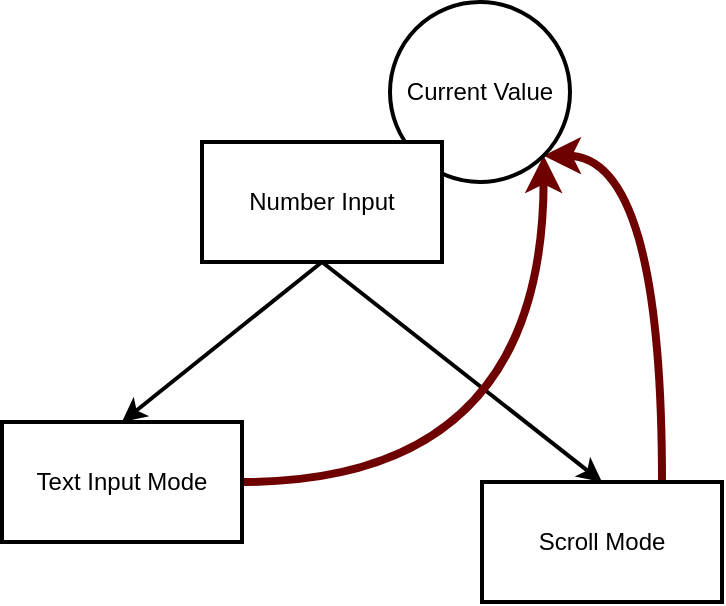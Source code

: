 <mxfile>
    <diagram id="Qek_3cwDKoniHayX2yv2" name="Page-1">
        <mxGraphModel dx="795" dy="545" grid="1" gridSize="10" guides="1" tooltips="1" connect="1" arrows="1" fold="1" page="1" pageScale="1" pageWidth="827" pageHeight="1169" math="0" shadow="0">
            <root>
                <mxCell id="0"/>
                <mxCell id="1" parent="0"/>
                <mxCell id="6" style="edgeStyle=none;html=1;entryX=0.5;entryY=0;entryDx=0;entryDy=0;exitX=0.5;exitY=1;exitDx=0;exitDy=0;strokeWidth=2;" edge="1" parent="1" source="2" target="3">
                    <mxGeometry relative="1" as="geometry"/>
                </mxCell>
                <mxCell id="7" style="edgeStyle=none;html=1;exitX=0.5;exitY=1;exitDx=0;exitDy=0;entryX=0.5;entryY=0;entryDx=0;entryDy=0;strokeWidth=2;" edge="1" parent="1" source="2" target="4">
                    <mxGeometry relative="1" as="geometry"/>
                </mxCell>
                <mxCell id="8" style="edgeStyle=orthogonalEdgeStyle;html=1;exitX=1;exitY=0.5;exitDx=0;exitDy=0;entryX=1;entryY=1;entryDx=0;entryDy=0;curved=1;strokeWidth=4;fillColor=#a20025;strokeColor=#6F0000;" edge="1" parent="1" source="3" target="5">
                    <mxGeometry relative="1" as="geometry">
                        <Array as="points">
                            <mxPoint x="431" y="320"/>
                        </Array>
                    </mxGeometry>
                </mxCell>
                <mxCell id="3" value="Text Input Mode" style="whiteSpace=wrap;html=1;strokeWidth=2;" vertex="1" parent="1">
                    <mxGeometry x="160" y="290" width="120" height="60" as="geometry"/>
                </mxCell>
                <mxCell id="9" style="edgeStyle=orthogonalEdgeStyle;curved=1;html=1;exitX=0.75;exitY=0;exitDx=0;exitDy=0;entryX=1;entryY=1;entryDx=0;entryDy=0;strokeWidth=4;fillColor=#a20025;strokeColor=#6F0000;" edge="1" parent="1" source="4" target="5">
                    <mxGeometry relative="1" as="geometry">
                        <Array as="points">
                            <mxPoint x="490" y="157"/>
                        </Array>
                    </mxGeometry>
                </mxCell>
                <mxCell id="4" value="Scroll Mode" style="whiteSpace=wrap;html=1;strokeWidth=2;" vertex="1" parent="1">
                    <mxGeometry x="400" y="320" width="120" height="60" as="geometry"/>
                </mxCell>
                <mxCell id="5" value="Current Value" style="ellipse;whiteSpace=wrap;html=1;strokeWidth=2;" vertex="1" parent="1">
                    <mxGeometry x="354" y="80" width="90" height="90" as="geometry"/>
                </mxCell>
                <mxCell id="2" value="Number Input" style="whiteSpace=wrap;html=1;strokeWidth=2;" vertex="1" parent="1">
                    <mxGeometry x="260" y="150" width="120" height="60" as="geometry"/>
                </mxCell>
            </root>
        </mxGraphModel>
    </diagram>
</mxfile>